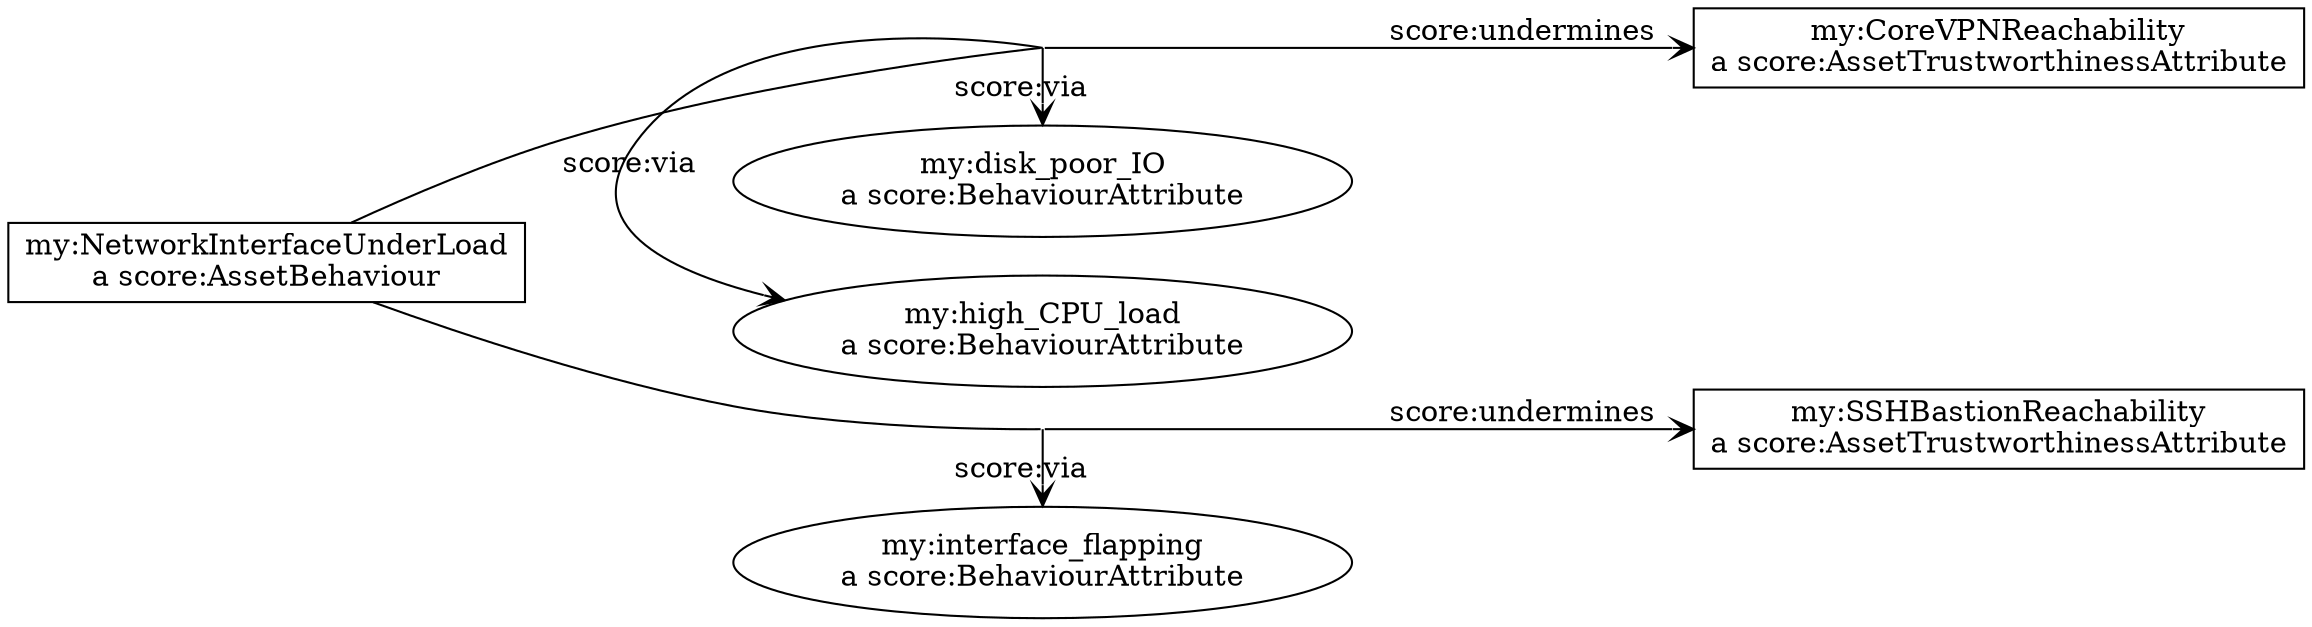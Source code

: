 digraph DemoBehaviours {
  rankdir="LR"
  node [shape=box]
  edge[arrowhead=open]

  // define nodes
  NetworkInterfaceUnderLoad [label="my:NetworkInterfaceUnderLoad\na score:AssetBehaviour"]
  CoreVPNReachability [label="my:CoreVPNReachability\na score:AssetTrustworthinessAttribute"]
  SSHBastionReachability [label="my:SSHBastionReachability\na score:AssetTrustworthinessAttribute"]

  // define initial virtual node (point to attribute the edge)
  edge [dir=none]
  invis1 [shape=point style=invis]
  invis2 [shape=point style=invis]

  // create edges pointing to the virtual points 
  NetworkInterfaceUnderLoad -> invis1 [headclip=false]
  NetworkInterfaceUnderLoad -> invis2 [headclip=false]

  // join up virtual nodes
  edge [dir=forward]
  invis1 -> CoreVPNReachability [label="score:undermines" tailclip=false]
  invis2 -> SSHBastionReachability [label="score:undermines" tailclip=false]

  // add attributes
  node [shape=oval] {
    rank=same
    high_CPU_load [label="my:high_CPU_load\na score:BehaviourAttribute"]
    disk_poor_IO [label="my:disk_poor_IO\na score:BehaviourAttribute"]
    invis1 -> high_CPU_load [label="score:via" tailclip=false]
    invis1 -> disk_poor_IO [label="score:via" tailclip=false]
  }
  node [shape=oval] {
    rank=same
    if_flap [label="my:interface_flapping\na score:BehaviourAttribute"]
    invis2 -> if_flap [label="score:via" tailclip=false]
  }
}
